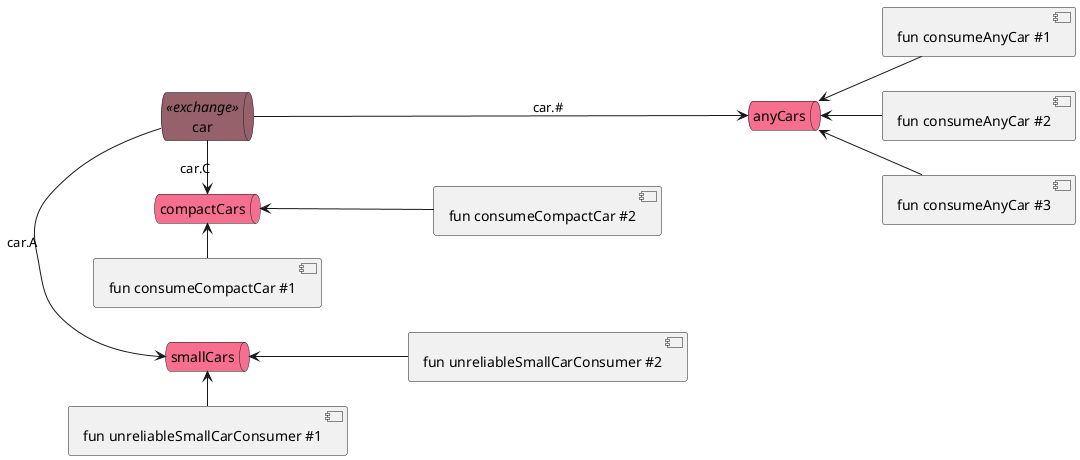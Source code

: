 @startuml
left to right direction
skinparam queue {
  BackGroundColor<<exchange>>  #96616B
  BackGroundColor #F76F8E
}

queue "car" <<exchange>>

queue "smallCars"
queue "compactCars"
queue "anyCars"

"car" -> "smallCars": "car.A"
"car" -> "compactCars": "car.C"

"smallCars" <- [fun unreliableSmallCarConsumer #1]
"compactCars" <- [fun consumeCompactCar #1]

"smallCars" <-- [fun unreliableSmallCarConsumer #2]
"compactCars" <-- [fun consumeCompactCar #2]

"car" ---> "anyCars": car.#

"anyCars" <-- [fun consumeAnyCar #1]
"anyCars" <-- [fun consumeAnyCar #2]
"anyCars" <-- [fun consumeAnyCar #3]
@enduml